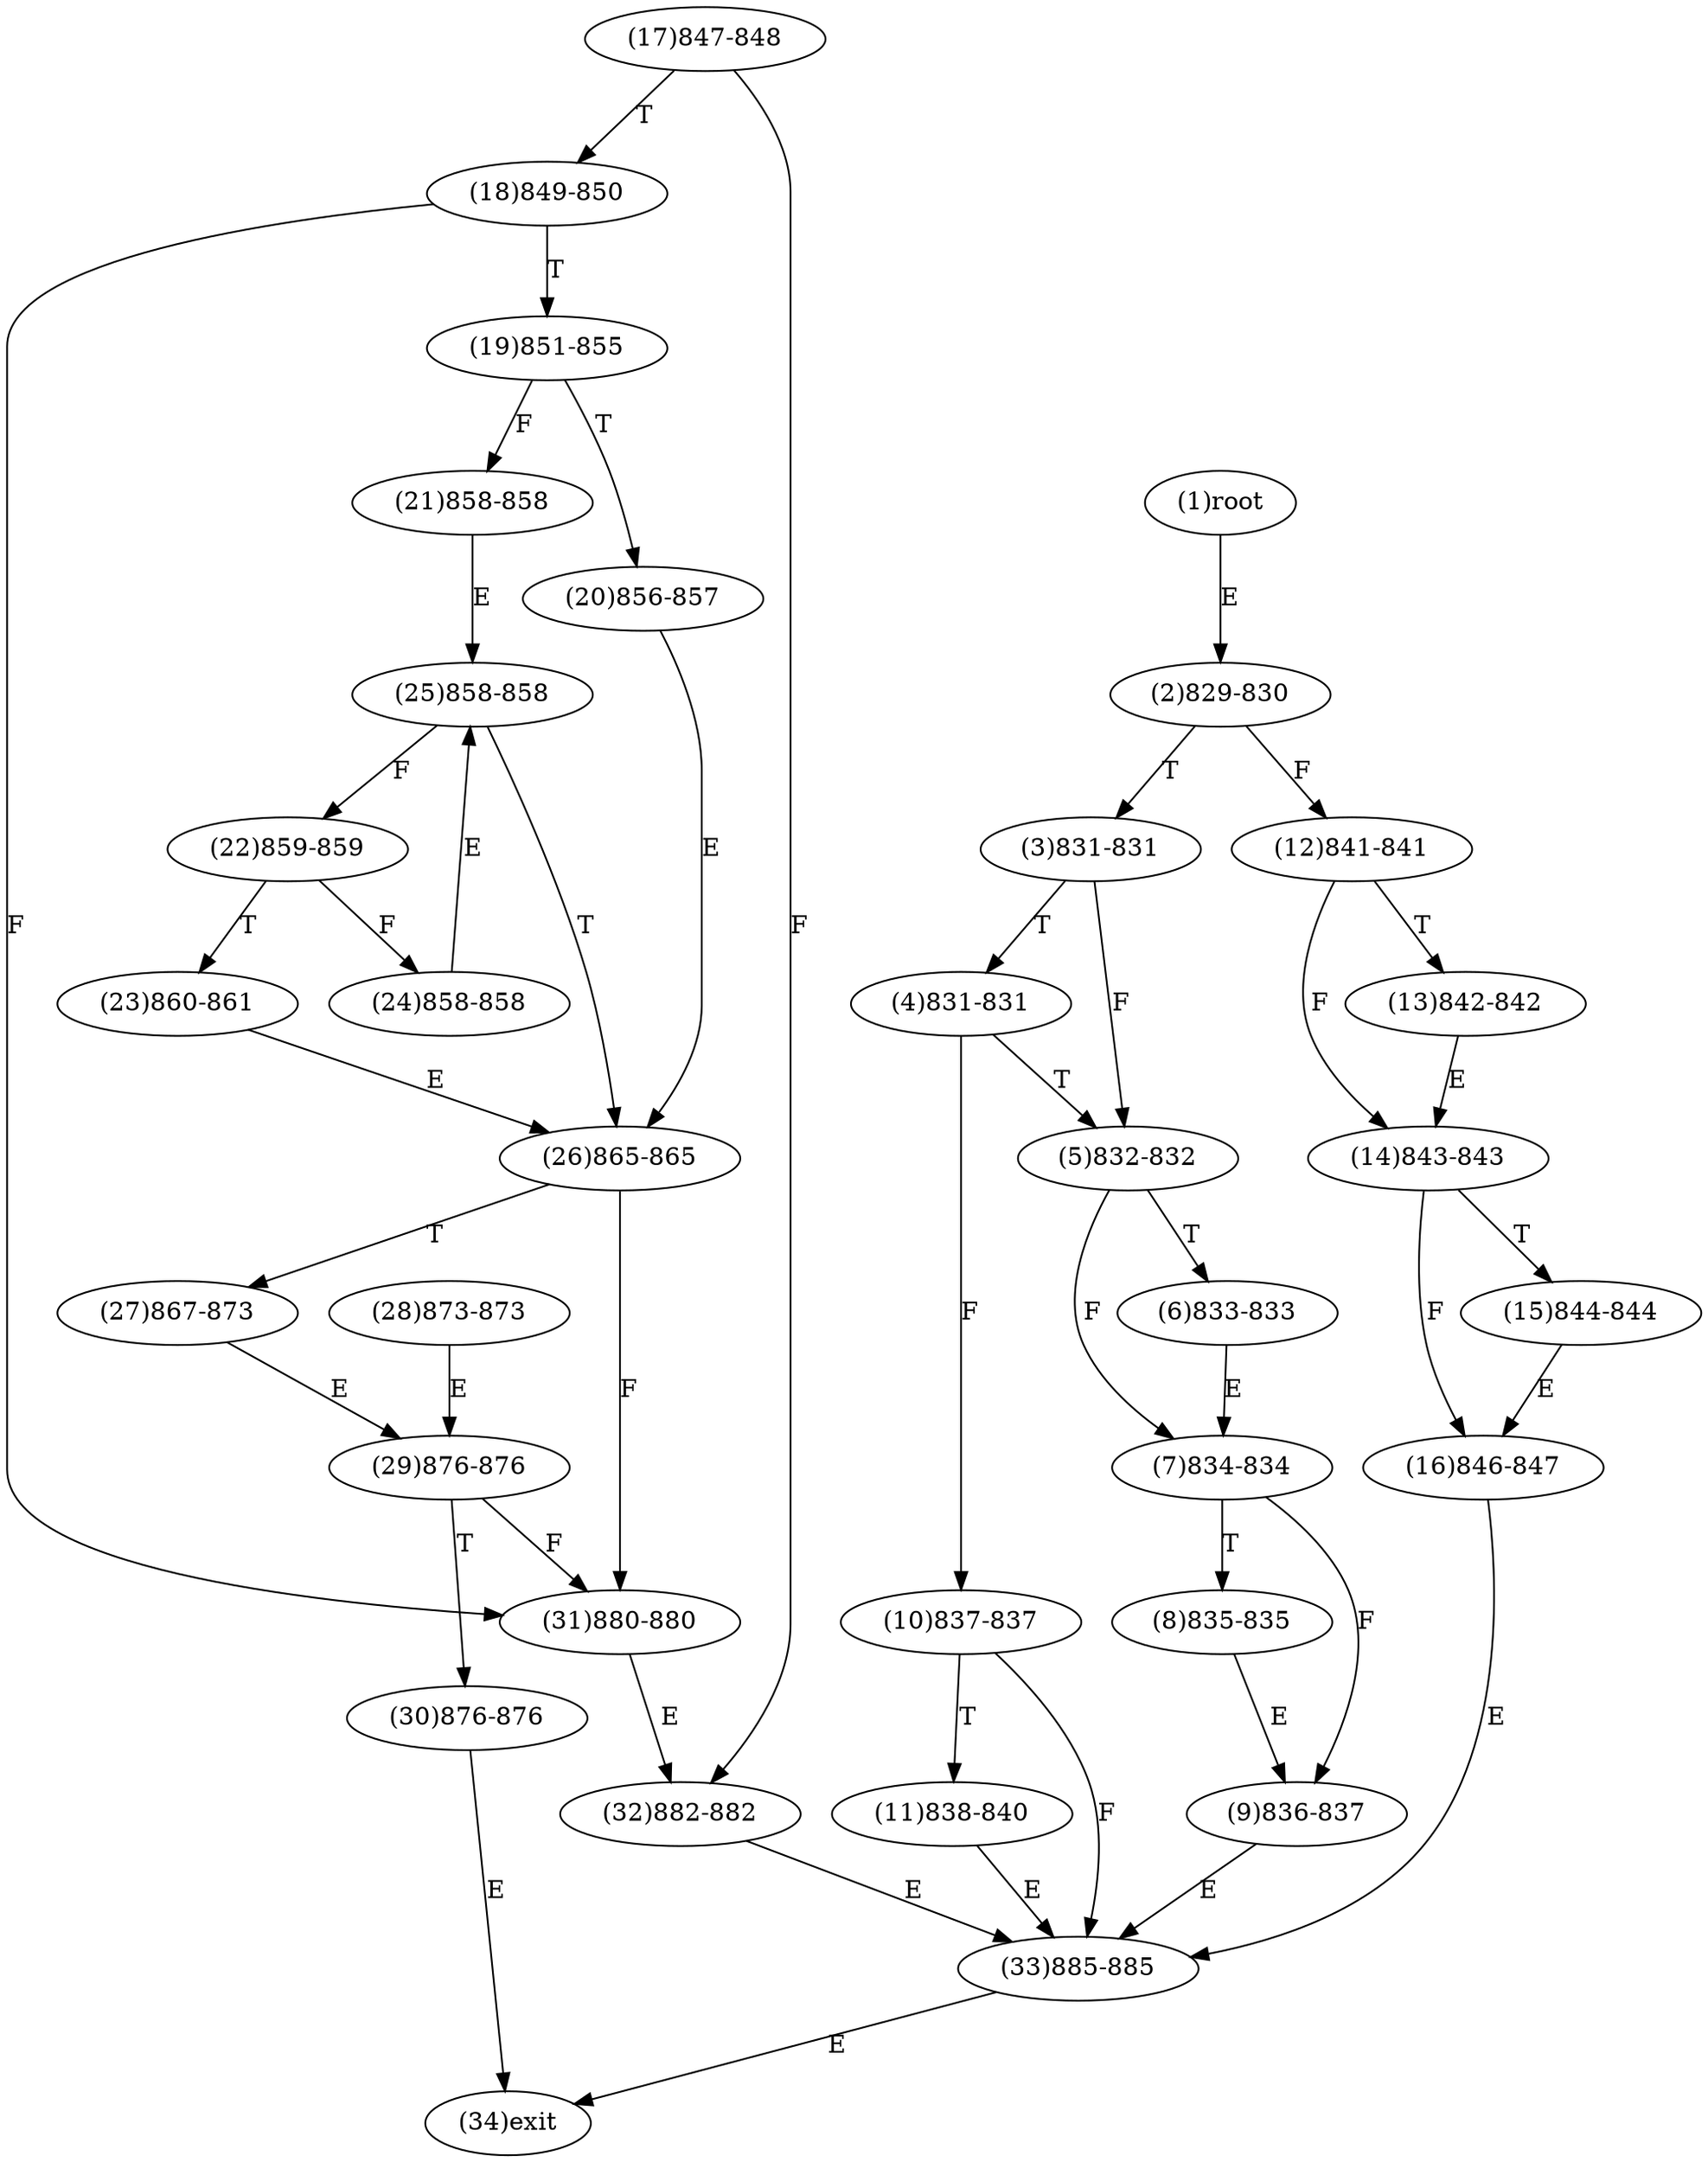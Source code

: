 digraph "" { 
1[ label="(1)root"];
2[ label="(2)829-830"];
3[ label="(3)831-831"];
4[ label="(4)831-831"];
5[ label="(5)832-832"];
6[ label="(6)833-833"];
7[ label="(7)834-834"];
8[ label="(8)835-835"];
9[ label="(9)836-837"];
10[ label="(10)837-837"];
11[ label="(11)838-840"];
12[ label="(12)841-841"];
13[ label="(13)842-842"];
14[ label="(14)843-843"];
15[ label="(15)844-844"];
17[ label="(17)847-848"];
16[ label="(16)846-847"];
19[ label="(19)851-855"];
18[ label="(18)849-850"];
21[ label="(21)858-858"];
20[ label="(20)856-857"];
23[ label="(23)860-861"];
22[ label="(22)859-859"];
25[ label="(25)858-858"];
24[ label="(24)858-858"];
27[ label="(27)867-873"];
26[ label="(26)865-865"];
29[ label="(29)876-876"];
28[ label="(28)873-873"];
31[ label="(31)880-880"];
30[ label="(30)876-876"];
34[ label="(34)exit"];
32[ label="(32)882-882"];
33[ label="(33)885-885"];
1->2[ label="E"];
2->12[ label="F"];
2->3[ label="T"];
3->5[ label="F"];
3->4[ label="T"];
4->10[ label="F"];
4->5[ label="T"];
5->7[ label="F"];
5->6[ label="T"];
6->7[ label="E"];
7->9[ label="F"];
7->8[ label="T"];
8->9[ label="E"];
9->33[ label="E"];
10->33[ label="F"];
10->11[ label="T"];
11->33[ label="E"];
12->14[ label="F"];
12->13[ label="T"];
13->14[ label="E"];
14->16[ label="F"];
14->15[ label="T"];
15->16[ label="E"];
16->33[ label="E"];
17->32[ label="F"];
17->18[ label="T"];
18->31[ label="F"];
18->19[ label="T"];
19->21[ label="F"];
19->20[ label="T"];
20->26[ label="E"];
21->25[ label="E"];
22->24[ label="F"];
22->23[ label="T"];
23->26[ label="E"];
24->25[ label="E"];
25->22[ label="F"];
25->26[ label="T"];
26->31[ label="F"];
26->27[ label="T"];
27->29[ label="E"];
28->29[ label="E"];
29->31[ label="F"];
29->30[ label="T"];
30->34[ label="E"];
31->32[ label="E"];
32->33[ label="E"];
33->34[ label="E"];
}